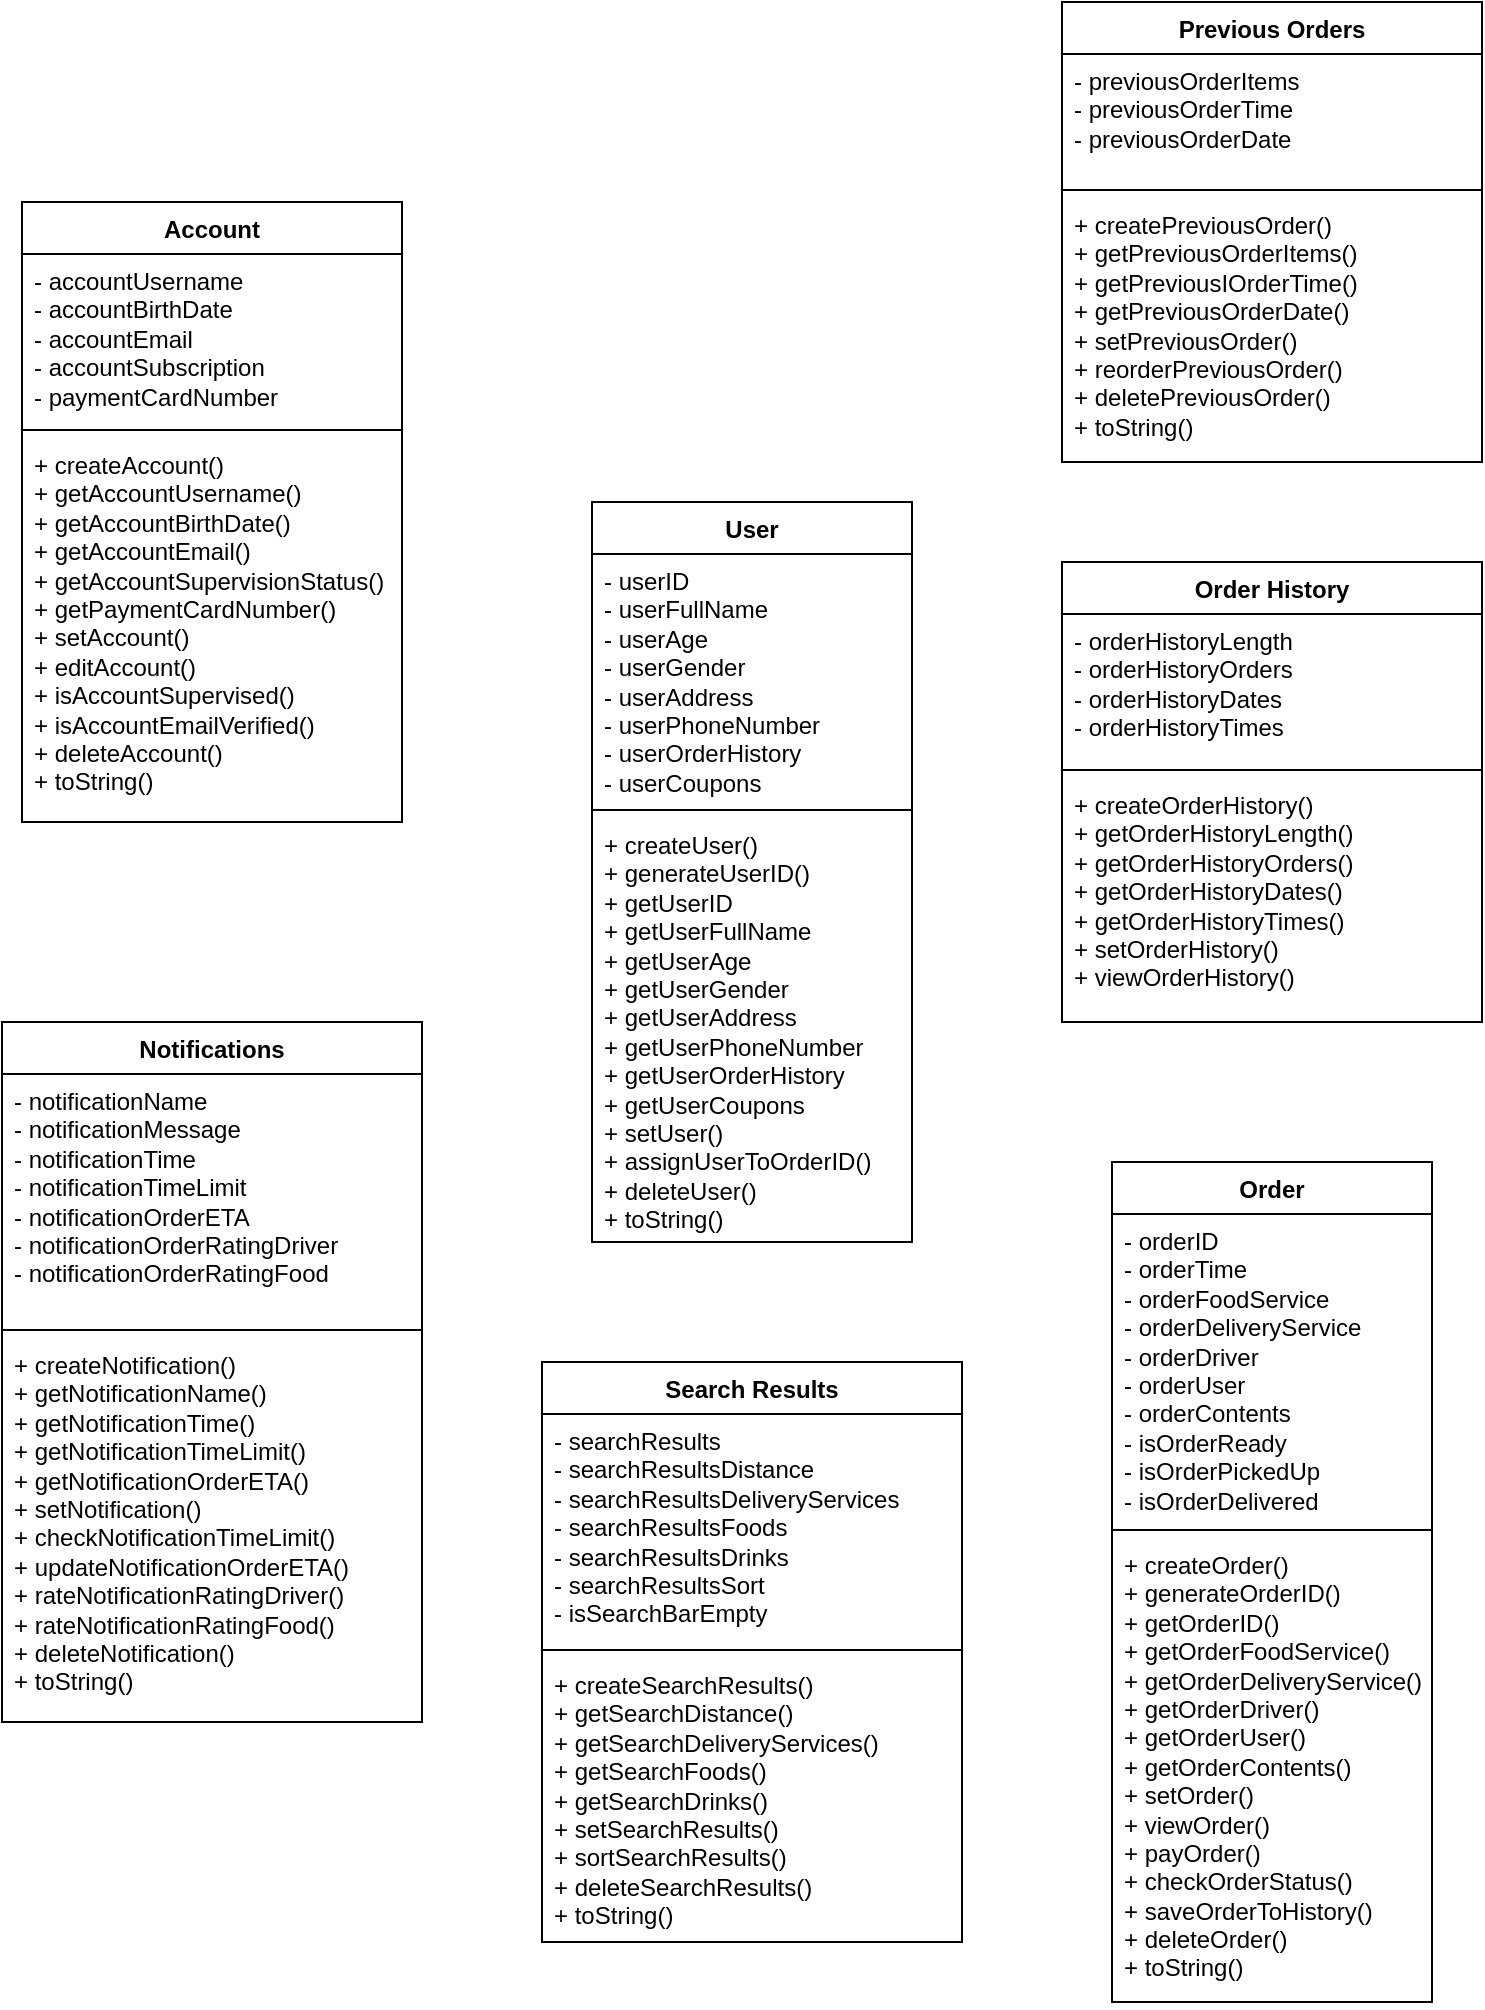<mxfile version="21.8.2" type="device">
  <diagram name="Page-1" id="BBq17ygAngS4HO75WDEs">
    <mxGraphModel dx="1178" dy="648" grid="1" gridSize="10" guides="1" tooltips="1" connect="1" arrows="1" fold="1" page="1" pageScale="1" pageWidth="850" pageHeight="1100" math="0" shadow="0">
      <root>
        <mxCell id="0" />
        <mxCell id="1" parent="0" />
        <mxCell id="hUOiWNm01Zd8j-rzL-XV-1" value="User" style="swimlane;fontStyle=1;align=center;verticalAlign=top;childLayout=stackLayout;horizontal=1;startSize=26;horizontalStack=0;resizeParent=1;resizeParentMax=0;resizeLast=0;collapsible=1;marginBottom=0;whiteSpace=wrap;html=1;" parent="1" vertex="1">
          <mxGeometry x="375" y="290" width="160" height="370" as="geometry" />
        </mxCell>
        <mxCell id="hUOiWNm01Zd8j-rzL-XV-2" value="- userID&lt;br&gt;- userFullName&lt;br&gt;- userAge&lt;br&gt;- userGender&lt;br&gt;- userAddress&lt;br&gt;- userPhoneNumber&lt;br&gt;- userOrderHistory&lt;br&gt;- userCoupons" style="text;strokeColor=none;fillColor=none;align=left;verticalAlign=top;spacingLeft=4;spacingRight=4;overflow=hidden;rotatable=0;points=[[0,0.5],[1,0.5]];portConstraint=eastwest;whiteSpace=wrap;html=1;" parent="hUOiWNm01Zd8j-rzL-XV-1" vertex="1">
          <mxGeometry y="26" width="160" height="124" as="geometry" />
        </mxCell>
        <mxCell id="hUOiWNm01Zd8j-rzL-XV-3" value="" style="line;strokeWidth=1;fillColor=none;align=left;verticalAlign=middle;spacingTop=-1;spacingLeft=3;spacingRight=3;rotatable=0;labelPosition=right;points=[];portConstraint=eastwest;strokeColor=inherit;" parent="hUOiWNm01Zd8j-rzL-XV-1" vertex="1">
          <mxGeometry y="150" width="160" height="8" as="geometry" />
        </mxCell>
        <mxCell id="hUOiWNm01Zd8j-rzL-XV-4" value="+ createUser()&lt;br&gt;+ generateUserID()&lt;br&gt;+ getUserID&lt;br&gt;+ getUserFullName&lt;br&gt;+ getUserAge&lt;br&gt;+ getUserGender&lt;br&gt;+ getUserAddress&lt;br&gt;+ getUserPhoneNumber&lt;br&gt;+ getUserOrderHistory&lt;br&gt;+ getUserCoupons&lt;br&gt;+ setUser()&lt;br&gt;+ assignUserToOrderID()&lt;br&gt;+ deleteUser()&lt;br&gt;+ toString()" style="text;strokeColor=none;fillColor=none;align=left;verticalAlign=top;spacingLeft=4;spacingRight=4;overflow=hidden;rotatable=0;points=[[0,0.5],[1,0.5]];portConstraint=eastwest;whiteSpace=wrap;html=1;" parent="hUOiWNm01Zd8j-rzL-XV-1" vertex="1">
          <mxGeometry y="158" width="160" height="212" as="geometry" />
        </mxCell>
        <mxCell id="hUOiWNm01Zd8j-rzL-XV-5" value="Order" style="swimlane;fontStyle=1;align=center;verticalAlign=top;childLayout=stackLayout;horizontal=1;startSize=26;horizontalStack=0;resizeParent=1;resizeParentMax=0;resizeLast=0;collapsible=1;marginBottom=0;whiteSpace=wrap;html=1;" parent="1" vertex="1">
          <mxGeometry x="635" y="620" width="160" height="420" as="geometry" />
        </mxCell>
        <mxCell id="hUOiWNm01Zd8j-rzL-XV-6" value="- orderID&lt;br&gt;- orderTime&lt;br&gt;- orderFoodService&lt;br&gt;- orderDeliveryService&lt;br&gt;- orderDriver&lt;br&gt;- orderUser&lt;br&gt;- orderContents&lt;br&gt;- isOrderReady&lt;br&gt;- isOrderPickedUp&lt;br&gt;- isOrderDelivered" style="text;strokeColor=none;fillColor=none;align=left;verticalAlign=top;spacingLeft=4;spacingRight=4;overflow=hidden;rotatable=0;points=[[0,0.5],[1,0.5]];portConstraint=eastwest;whiteSpace=wrap;html=1;" parent="hUOiWNm01Zd8j-rzL-XV-5" vertex="1">
          <mxGeometry y="26" width="160" height="154" as="geometry" />
        </mxCell>
        <mxCell id="hUOiWNm01Zd8j-rzL-XV-7" value="" style="line;strokeWidth=1;fillColor=none;align=left;verticalAlign=middle;spacingTop=-1;spacingLeft=3;spacingRight=3;rotatable=0;labelPosition=right;points=[];portConstraint=eastwest;strokeColor=inherit;" parent="hUOiWNm01Zd8j-rzL-XV-5" vertex="1">
          <mxGeometry y="180" width="160" height="8" as="geometry" />
        </mxCell>
        <mxCell id="hUOiWNm01Zd8j-rzL-XV-8" value="+ createOrder()&lt;br&gt;+ generateOrderID()&lt;br&gt;+ getOrderID()&lt;br&gt;+ getOrderFoodService()&lt;br&gt;+ getOrderDeliveryService()&lt;br&gt;+ getOrderDriver()&lt;br&gt;+ getOrderUser()&lt;br&gt;+ getOrderContents()&lt;br&gt;+ setOrder()&lt;br&gt;+ viewOrder()&lt;br&gt;+ payOrder()&lt;br&gt;+ checkOrderStatus()&lt;br&gt;+ saveOrderToHistory()&lt;br&gt;+ deleteOrder()&lt;br&gt;+ toString()" style="text;strokeColor=none;fillColor=none;align=left;verticalAlign=top;spacingLeft=4;spacingRight=4;overflow=hidden;rotatable=0;points=[[0,0.5],[1,0.5]];portConstraint=eastwest;whiteSpace=wrap;html=1;" parent="hUOiWNm01Zd8j-rzL-XV-5" vertex="1">
          <mxGeometry y="188" width="160" height="232" as="geometry" />
        </mxCell>
        <mxCell id="hUOiWNm01Zd8j-rzL-XV-9" value="" style="text;strokeColor=none;fillColor=none;align=left;verticalAlign=middle;spacingTop=-1;spacingLeft=4;spacingRight=4;rotatable=0;labelPosition=right;points=[];portConstraint=eastwest;" parent="1" vertex="1">
          <mxGeometry x="470" y="506" width="20" height="14" as="geometry" />
        </mxCell>
        <mxCell id="hUOiWNm01Zd8j-rzL-XV-14" value="Account" style="swimlane;fontStyle=1;align=center;verticalAlign=top;childLayout=stackLayout;horizontal=1;startSize=26;horizontalStack=0;resizeParent=1;resizeParentMax=0;resizeLast=0;collapsible=1;marginBottom=0;whiteSpace=wrap;html=1;" parent="1" vertex="1">
          <mxGeometry x="90" y="140" width="190" height="310" as="geometry" />
        </mxCell>
        <mxCell id="hUOiWNm01Zd8j-rzL-XV-15" value="- accountUsername&lt;br&gt;- accountBirthDate&lt;br&gt;- accountEmail&lt;br&gt;- accountSubscription&lt;br&gt;- paymentCardNumber" style="text;strokeColor=none;fillColor=none;align=left;verticalAlign=top;spacingLeft=4;spacingRight=4;overflow=hidden;rotatable=0;points=[[0,0.5],[1,0.5]];portConstraint=eastwest;whiteSpace=wrap;html=1;" parent="hUOiWNm01Zd8j-rzL-XV-14" vertex="1">
          <mxGeometry y="26" width="190" height="84" as="geometry" />
        </mxCell>
        <mxCell id="hUOiWNm01Zd8j-rzL-XV-16" value="" style="line;strokeWidth=1;fillColor=none;align=left;verticalAlign=middle;spacingTop=-1;spacingLeft=3;spacingRight=3;rotatable=0;labelPosition=right;points=[];portConstraint=eastwest;strokeColor=inherit;" parent="hUOiWNm01Zd8j-rzL-XV-14" vertex="1">
          <mxGeometry y="110" width="190" height="8" as="geometry" />
        </mxCell>
        <mxCell id="hUOiWNm01Zd8j-rzL-XV-17" value="+ createAccount()&lt;br&gt;+ getAccountUsername()&lt;br&gt;+ getAccountBirthDate()&lt;br&gt;+ getAccountEmail()&lt;br&gt;+ getAccountSupervisionStatus()&lt;br&gt;+ getPaymentCardNumber()&lt;br&gt;+ setAccount()&lt;br&gt;+ editAccount()&lt;br&gt;+ isAccountSupervised()&lt;br&gt;+ isAccountEmailVerified()&lt;br&gt;+ deleteAccount()&lt;br&gt;+ toString()" style="text;strokeColor=none;fillColor=none;align=left;verticalAlign=top;spacingLeft=4;spacingRight=4;overflow=hidden;rotatable=0;points=[[0,0.5],[1,0.5]];portConstraint=eastwest;whiteSpace=wrap;html=1;" parent="hUOiWNm01Zd8j-rzL-XV-14" vertex="1">
          <mxGeometry y="118" width="190" height="192" as="geometry" />
        </mxCell>
        <mxCell id="hUOiWNm01Zd8j-rzL-XV-30" value="Notifications" style="swimlane;fontStyle=1;align=center;verticalAlign=top;childLayout=stackLayout;horizontal=1;startSize=26;horizontalStack=0;resizeParent=1;resizeParentMax=0;resizeLast=0;collapsible=1;marginBottom=0;whiteSpace=wrap;html=1;" parent="1" vertex="1">
          <mxGeometry x="80" y="550" width="210" height="350" as="geometry" />
        </mxCell>
        <mxCell id="hUOiWNm01Zd8j-rzL-XV-31" value="- notificationName&lt;br&gt;- notificationMessage&lt;br&gt;- notificationTime&lt;br&gt;- notificationTimeLimit&lt;br&gt;- notificationOrderETA&lt;br&gt;- notificationOrderRatingDriver&lt;br&gt;- notificationOrderRatingFood" style="text;strokeColor=none;fillColor=none;align=left;verticalAlign=top;spacingLeft=4;spacingRight=4;overflow=hidden;rotatable=0;points=[[0,0.5],[1,0.5]];portConstraint=eastwest;whiteSpace=wrap;html=1;" parent="hUOiWNm01Zd8j-rzL-XV-30" vertex="1">
          <mxGeometry y="26" width="210" height="124" as="geometry" />
        </mxCell>
        <mxCell id="hUOiWNm01Zd8j-rzL-XV-32" value="" style="line;strokeWidth=1;fillColor=none;align=left;verticalAlign=middle;spacingTop=-1;spacingLeft=3;spacingRight=3;rotatable=0;labelPosition=right;points=[];portConstraint=eastwest;strokeColor=inherit;" parent="hUOiWNm01Zd8j-rzL-XV-30" vertex="1">
          <mxGeometry y="150" width="210" height="8" as="geometry" />
        </mxCell>
        <mxCell id="hUOiWNm01Zd8j-rzL-XV-33" value="+ createNotification()&lt;br&gt;+ getNotificationName()&lt;br&gt;+ getNotificationTime()&lt;br&gt;+ getNotificationTimeLimit()&lt;br&gt;+ getNotificationOrderETA()&lt;br&gt;+ setNotification()&lt;br&gt;+ checkNotificationTimeLimit()&lt;br&gt;+ updateNotificationOrderETA()&lt;br&gt;+ rateNotificationRatingDriver()&lt;br&gt;+ rateNotificationRatingFood()&lt;br&gt;+ deleteNotification()&lt;br&gt;+ toString()" style="text;strokeColor=none;fillColor=none;align=left;verticalAlign=top;spacingLeft=4;spacingRight=4;overflow=hidden;rotatable=0;points=[[0,0.5],[1,0.5]];portConstraint=eastwest;whiteSpace=wrap;html=1;" parent="hUOiWNm01Zd8j-rzL-XV-30" vertex="1">
          <mxGeometry y="158" width="210" height="192" as="geometry" />
        </mxCell>
        <mxCell id="hUOiWNm01Zd8j-rzL-XV-34" value="Order History" style="swimlane;fontStyle=1;align=center;verticalAlign=top;childLayout=stackLayout;horizontal=1;startSize=26;horizontalStack=0;resizeParent=1;resizeParentMax=0;resizeLast=0;collapsible=1;marginBottom=0;whiteSpace=wrap;html=1;" parent="1" vertex="1">
          <mxGeometry x="610" y="320" width="210" height="230" as="geometry" />
        </mxCell>
        <mxCell id="hUOiWNm01Zd8j-rzL-XV-35" value="- orderHistoryLength&lt;br&gt;- orderHistoryOrders&lt;br&gt;- orderHistoryDates&lt;br&gt;- orderHistoryTimes&lt;br&gt;" style="text;strokeColor=none;fillColor=none;align=left;verticalAlign=top;spacingLeft=4;spacingRight=4;overflow=hidden;rotatable=0;points=[[0,0.5],[1,0.5]];portConstraint=eastwest;whiteSpace=wrap;html=1;" parent="hUOiWNm01Zd8j-rzL-XV-34" vertex="1">
          <mxGeometry y="26" width="210" height="74" as="geometry" />
        </mxCell>
        <mxCell id="hUOiWNm01Zd8j-rzL-XV-36" value="" style="line;strokeWidth=1;fillColor=none;align=left;verticalAlign=middle;spacingTop=-1;spacingLeft=3;spacingRight=3;rotatable=0;labelPosition=right;points=[];portConstraint=eastwest;strokeColor=inherit;" parent="hUOiWNm01Zd8j-rzL-XV-34" vertex="1">
          <mxGeometry y="100" width="210" height="8" as="geometry" />
        </mxCell>
        <mxCell id="hUOiWNm01Zd8j-rzL-XV-37" value="+ createOrderHistory()&lt;br&gt;+ getOrderHistoryLength()&lt;br&gt;+ getOrderHistoryOrders()&lt;br&gt;+ getOrderHistoryDates()&lt;br&gt;+ getOrderHistoryTimes()&lt;br&gt;+ setOrderHistory()&lt;br&gt;+ viewOrderHistory()" style="text;strokeColor=none;fillColor=none;align=left;verticalAlign=top;spacingLeft=4;spacingRight=4;overflow=hidden;rotatable=0;points=[[0,0.5],[1,0.5]];portConstraint=eastwest;whiteSpace=wrap;html=1;" parent="hUOiWNm01Zd8j-rzL-XV-34" vertex="1">
          <mxGeometry y="108" width="210" height="122" as="geometry" />
        </mxCell>
        <mxCell id="hUOiWNm01Zd8j-rzL-XV-38" value="Previous Orders" style="swimlane;fontStyle=1;align=center;verticalAlign=top;childLayout=stackLayout;horizontal=1;startSize=26;horizontalStack=0;resizeParent=1;resizeParentMax=0;resizeLast=0;collapsible=1;marginBottom=0;whiteSpace=wrap;html=1;" parent="1" vertex="1">
          <mxGeometry x="610" y="40" width="210" height="230" as="geometry" />
        </mxCell>
        <mxCell id="hUOiWNm01Zd8j-rzL-XV-39" value="- previousOrderItems&lt;br&gt;- previousOrderTime&lt;br&gt;- previousOrderDate" style="text;strokeColor=none;fillColor=none;align=left;verticalAlign=top;spacingLeft=4;spacingRight=4;overflow=hidden;rotatable=0;points=[[0,0.5],[1,0.5]];portConstraint=eastwest;whiteSpace=wrap;html=1;" parent="hUOiWNm01Zd8j-rzL-XV-38" vertex="1">
          <mxGeometry y="26" width="210" height="64" as="geometry" />
        </mxCell>
        <mxCell id="hUOiWNm01Zd8j-rzL-XV-40" value="" style="line;strokeWidth=1;fillColor=none;align=left;verticalAlign=middle;spacingTop=-1;spacingLeft=3;spacingRight=3;rotatable=0;labelPosition=right;points=[];portConstraint=eastwest;strokeColor=inherit;" parent="hUOiWNm01Zd8j-rzL-XV-38" vertex="1">
          <mxGeometry y="90" width="210" height="8" as="geometry" />
        </mxCell>
        <mxCell id="hUOiWNm01Zd8j-rzL-XV-41" value="+ createPreviousOrder()&lt;br&gt;+ getPreviousOrderItems()&lt;br&gt;+ getPreviousIOrderTime()&lt;br&gt;+ getPreviousOrderDate()&lt;br&gt;+ setPreviousOrder()&lt;br&gt;+ reorderPreviousOrder()&lt;br&gt;+ deletePreviousOrder()&lt;br&gt;+ toString()" style="text;strokeColor=none;fillColor=none;align=left;verticalAlign=top;spacingLeft=4;spacingRight=4;overflow=hidden;rotatable=0;points=[[0,0.5],[1,0.5]];portConstraint=eastwest;whiteSpace=wrap;html=1;" parent="hUOiWNm01Zd8j-rzL-XV-38" vertex="1">
          <mxGeometry y="98" width="210" height="132" as="geometry" />
        </mxCell>
        <mxCell id="hUOiWNm01Zd8j-rzL-XV-42" value="Search Results" style="swimlane;fontStyle=1;align=center;verticalAlign=top;childLayout=stackLayout;horizontal=1;startSize=26;horizontalStack=0;resizeParent=1;resizeParentMax=0;resizeLast=0;collapsible=1;marginBottom=0;whiteSpace=wrap;html=1;" parent="1" vertex="1">
          <mxGeometry x="350" y="720" width="210" height="290" as="geometry" />
        </mxCell>
        <mxCell id="hUOiWNm01Zd8j-rzL-XV-43" value="- searchResults&lt;br&gt;- searchResultsDistance&lt;br&gt;- searchResultsDeliveryServices&lt;br&gt;- searchResultsFoods&lt;br&gt;- searchResultsDrinks&lt;br&gt;- searchResultsSort&lt;br&gt;- isSearchBarEmpty" style="text;strokeColor=none;fillColor=none;align=left;verticalAlign=top;spacingLeft=4;spacingRight=4;overflow=hidden;rotatable=0;points=[[0,0.5],[1,0.5]];portConstraint=eastwest;whiteSpace=wrap;html=1;" parent="hUOiWNm01Zd8j-rzL-XV-42" vertex="1">
          <mxGeometry y="26" width="210" height="114" as="geometry" />
        </mxCell>
        <mxCell id="hUOiWNm01Zd8j-rzL-XV-44" value="" style="line;strokeWidth=1;fillColor=none;align=left;verticalAlign=middle;spacingTop=-1;spacingLeft=3;spacingRight=3;rotatable=0;labelPosition=right;points=[];portConstraint=eastwest;strokeColor=inherit;" parent="hUOiWNm01Zd8j-rzL-XV-42" vertex="1">
          <mxGeometry y="140" width="210" height="8" as="geometry" />
        </mxCell>
        <mxCell id="hUOiWNm01Zd8j-rzL-XV-45" value="+ createSearchResults()&lt;br&gt;+ getSearchDistance()&lt;br&gt;+ getSearchDeliveryServices()&lt;br&gt;+ getSearchFoods()&lt;br&gt;+ getSearchDrinks()&lt;br&gt;+ setSearchResults()&lt;br&gt;+ sortSearchResults()&lt;br&gt;+ deleteSearchResults()&lt;br&gt;+ toString()" style="text;strokeColor=none;fillColor=none;align=left;verticalAlign=top;spacingLeft=4;spacingRight=4;overflow=hidden;rotatable=0;points=[[0,0.5],[1,0.5]];portConstraint=eastwest;whiteSpace=wrap;html=1;" parent="hUOiWNm01Zd8j-rzL-XV-42" vertex="1">
          <mxGeometry y="148" width="210" height="142" as="geometry" />
        </mxCell>
      </root>
    </mxGraphModel>
  </diagram>
</mxfile>
